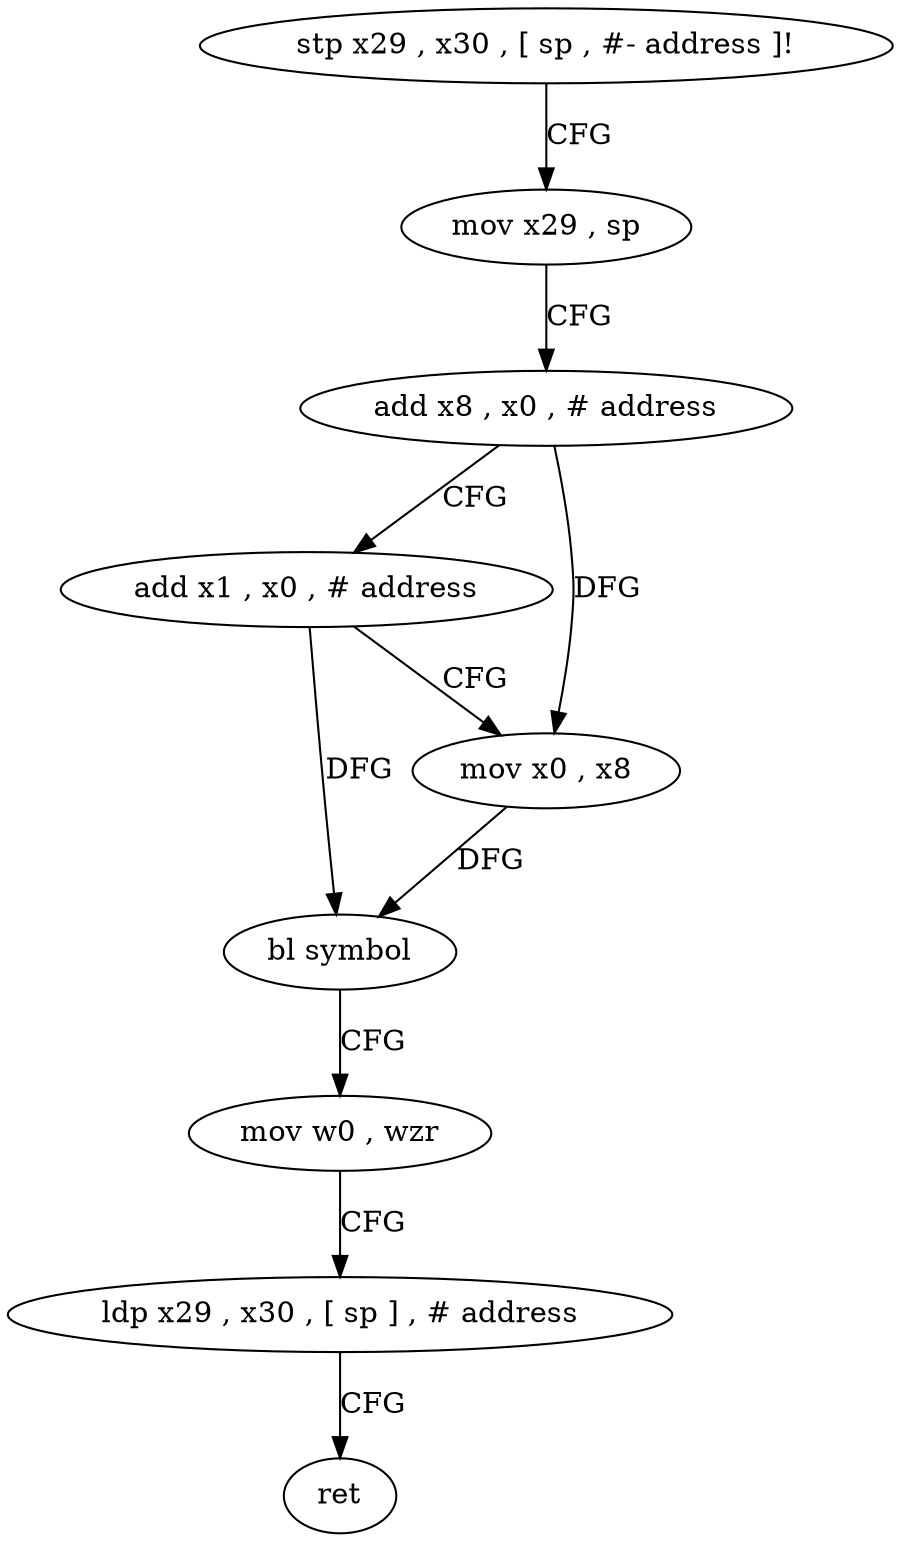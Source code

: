 digraph "func" {
"4233792" [label = "stp x29 , x30 , [ sp , #- address ]!" ]
"4233796" [label = "mov x29 , sp" ]
"4233800" [label = "add x8 , x0 , # address" ]
"4233804" [label = "add x1 , x0 , # address" ]
"4233808" [label = "mov x0 , x8" ]
"4233812" [label = "bl symbol" ]
"4233816" [label = "mov w0 , wzr" ]
"4233820" [label = "ldp x29 , x30 , [ sp ] , # address" ]
"4233824" [label = "ret" ]
"4233792" -> "4233796" [ label = "CFG" ]
"4233796" -> "4233800" [ label = "CFG" ]
"4233800" -> "4233804" [ label = "CFG" ]
"4233800" -> "4233808" [ label = "DFG" ]
"4233804" -> "4233808" [ label = "CFG" ]
"4233804" -> "4233812" [ label = "DFG" ]
"4233808" -> "4233812" [ label = "DFG" ]
"4233812" -> "4233816" [ label = "CFG" ]
"4233816" -> "4233820" [ label = "CFG" ]
"4233820" -> "4233824" [ label = "CFG" ]
}
